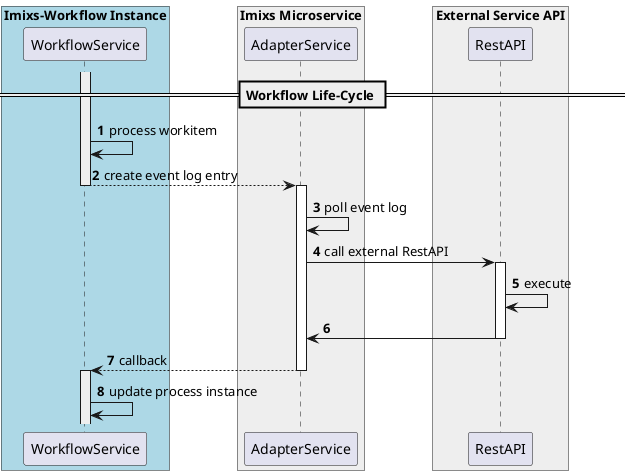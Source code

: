 @startuml
autonumber

box "Imixs-Workflow Instance" #LightBlue
participant WorkflowService
end box

box "Imixs Microservice" #EEEEEE
participant AdapterService
end box

box "External Service API" #EEEEEE
participant RestAPI
end box

== Workflow Life-Cycle ==

activate WorkflowService #EEEEEE

WorkflowService -> WorkflowService : process workitem

WorkflowService --> AdapterService : create event log entry
deactivate WorkflowService #EEEEEE





activate AdapterService
AdapterService -> AdapterService : poll event log
AdapterService -> RestAPI : call external RestAPI



activate RestAPI
RestAPI -> RestAPI : execute
RestAPI -> AdapterService: 
deactivate RestAPI


AdapterService --> WorkflowService : callback 
deactivate AdapterService
activate WorkflowService #EEEEEE
WorkflowService -> WorkflowService: update process instance



@enduml
